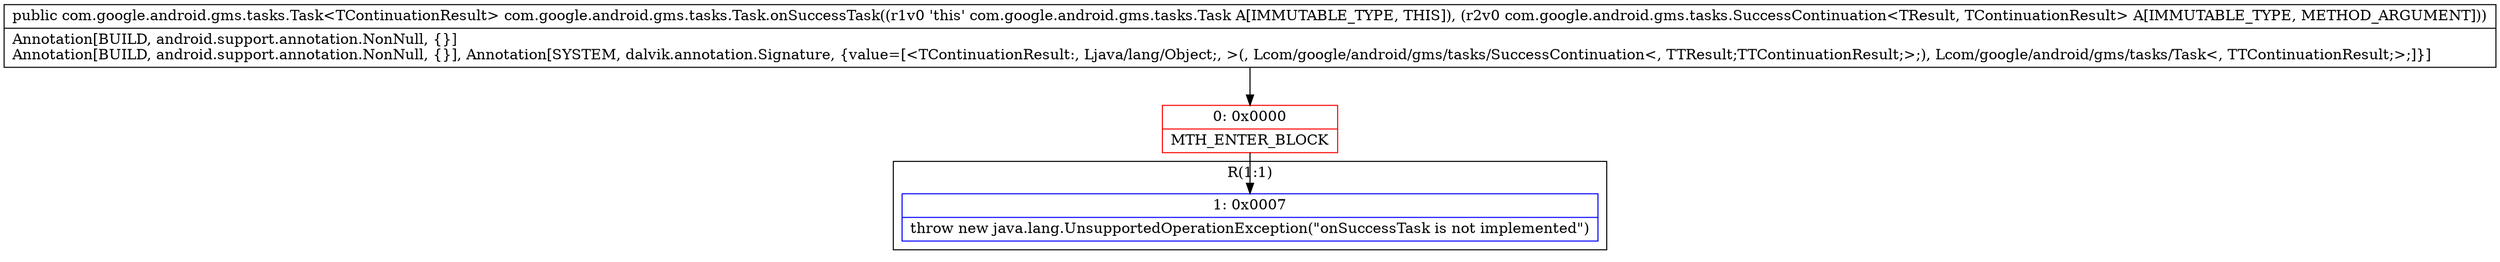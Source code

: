digraph "CFG forcom.google.android.gms.tasks.Task.onSuccessTask(Lcom\/google\/android\/gms\/tasks\/SuccessContinuation;)Lcom\/google\/android\/gms\/tasks\/Task;" {
subgraph cluster_Region_221891019 {
label = "R(1:1)";
node [shape=record,color=blue];
Node_1 [shape=record,label="{1\:\ 0x0007|throw new java.lang.UnsupportedOperationException(\"onSuccessTask is not implemented\")\l}"];
}
Node_0 [shape=record,color=red,label="{0\:\ 0x0000|MTH_ENTER_BLOCK\l}"];
MethodNode[shape=record,label="{public com.google.android.gms.tasks.Task\<TContinuationResult\> com.google.android.gms.tasks.Task.onSuccessTask((r1v0 'this' com.google.android.gms.tasks.Task A[IMMUTABLE_TYPE, THIS]), (r2v0 com.google.android.gms.tasks.SuccessContinuation\<TResult, TContinuationResult\> A[IMMUTABLE_TYPE, METHOD_ARGUMENT]))  | Annotation[BUILD, android.support.annotation.NonNull, \{\}]\lAnnotation[BUILD, android.support.annotation.NonNull, \{\}], Annotation[SYSTEM, dalvik.annotation.Signature, \{value=[\<TContinuationResult:, Ljava\/lang\/Object;, \>(, Lcom\/google\/android\/gms\/tasks\/SuccessContinuation\<, TTResult;TTContinuationResult;\>;), Lcom\/google\/android\/gms\/tasks\/Task\<, TTContinuationResult;\>;]\}]\l}"];
MethodNode -> Node_0;
Node_0 -> Node_1;
}

